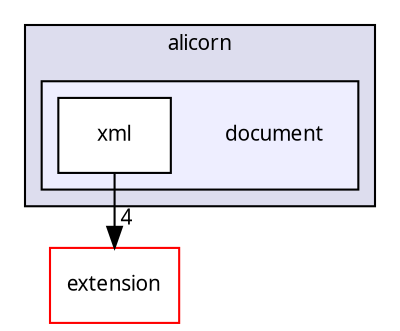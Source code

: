 digraph "Solution/Solution/Alicorn/include/alicorn/document" {
  compound=true
  node [ fontsize="10", fontname="Verdana"];
  edge [ labelfontsize="10", labelfontname="Verdana"];
  subgraph clusterdir_34f62c79ac0a9d1c62ec4cec2d6b1c99 {
    graph [ bgcolor="#ddddee", pencolor="black", label="alicorn" fontname="Verdana", fontsize="10", URL="dir_34f62c79ac0a9d1c62ec4cec2d6b1c99.html"]
  subgraph clusterdir_7b5d62a86812f86615dac9274c429997 {
    graph [ bgcolor="#eeeeff", pencolor="black", label="" URL="dir_7b5d62a86812f86615dac9274c429997.html"];
    dir_7b5d62a86812f86615dac9274c429997 [shape=plaintext label="document"];
    dir_7cfdda740c9eddf444d87920692373ba [shape=box label="xml" color="black" fillcolor="white" style="filled" URL="dir_7cfdda740c9eddf444d87920692373ba.html"];
  }
  }
  dir_c8af8c1795fb375da0dcf926b8c75dc1 [shape=box label="extension" fillcolor="white" style="filled" color="red" URL="dir_c8af8c1795fb375da0dcf926b8c75dc1.html"];
  dir_7cfdda740c9eddf444d87920692373ba->dir_c8af8c1795fb375da0dcf926b8c75dc1 [headlabel="4", labeldistance=1.5 headhref="dir_000051_000052.html"];
}
